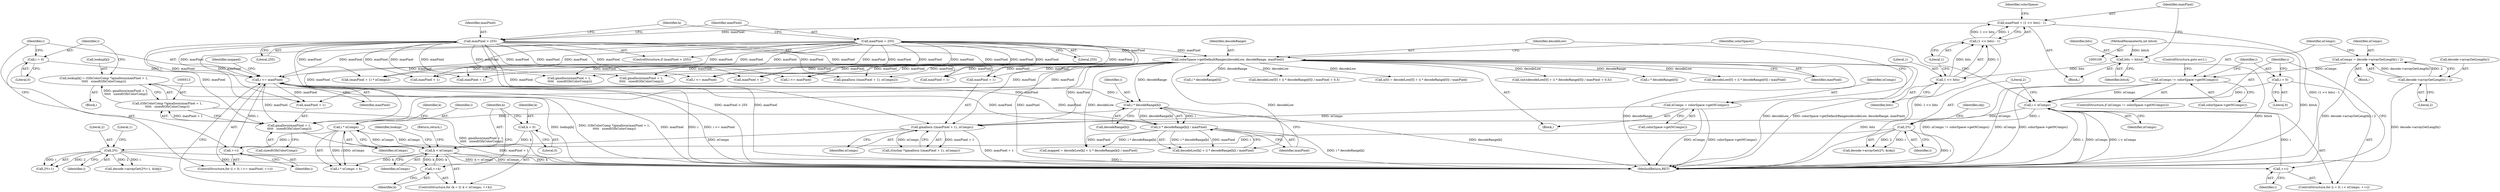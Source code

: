 digraph "0_poppler_7b2d314a61fd0e12f47c62996cb49ec0d1ba747a_4@array" {
"1000508" [label="(Call,lookup[k] = (GfxColorComp *)gmallocn(maxPixel + 1,\n\t\t\t\t\t   sizeof(GfxColorComp)))"];
"1000512" [label="(Call,(GfxColorComp *)gmallocn(maxPixel + 1,\n\t\t\t\t\t   sizeof(GfxColorComp)))"];
"1000514" [label="(Call,gmallocn(maxPixel + 1,\n\t\t\t\t\t   sizeof(GfxColorComp)))"];
"1000524" [label="(Call,i <= maxPixel)"];
"1000521" [label="(Call,i = 0)"];
"1000527" [label="(Call,++i)"];
"1000579" [label="(Call,i * nComps)"];
"1000537" [label="(Call,i * decodeRange[k])"];
"1000163" [label="(Call,colorSpace->getDefaultRanges(decodeLow, decodeRange, maxPixel))"];
"1000139" [label="(Call,maxPixel = 255)"];
"1000136" [label="(Call,maxPixel > 255)"];
"1000125" [label="(Call,maxPixel = (1 << bits) - 1)"];
"1000127" [label="(Call,(1 << bits) - 1)"];
"1000128" [label="(Call,1 << bits)"];
"1000122" [label="(Call,bits = bitsA)"];
"1000101" [label="(MethodParameterIn,int bitsA)"];
"1000502" [label="(Call,k < nComps)"];
"1000505" [label="(Call,++k)"];
"1000499" [label="(Call,k = 0)"];
"1000493" [label="(Call,gmallocn ((maxPixel + 1), nComps))"];
"1000186" [label="(Call,i < nComps)"];
"1000189" [label="(Call,++i)"];
"1000211" [label="(Call,2*i)"];
"1000193" [label="(Call,2*i)"];
"1000183" [label="(Call,i = 0)"];
"1000177" [label="(Call,nComps != colorSpace->getNComps())"];
"1000171" [label="(Call,nComps = decode->arrayGetLength() / 2)"];
"1000173" [label="(Call,decode->arrayGetLength() / 2)"];
"1000160" [label="(Call,nComps = colorSpace->getNComps())"];
"1000536" [label="(Call,(i * decodeRange[k]) / maxPixel)"];
"1000494" [label="(Call,maxPixel + 1)"];
"1000189" [label="(Call,++i)"];
"1000453" [label="(Call,i * decodeRange[0])"];
"1000515" [label="(Call,maxPixel + 1)"];
"1000509" [label="(Call,lookup[k])"];
"1000197" [label="(Identifier,obj)"];
"1000127" [label="(Call,(1 << bits) - 1)"];
"1000526" [label="(Identifier,maxPixel)"];
"1000506" [label="(Identifier,k)"];
"1000293" [label="(Call,gmallocn(maxPixel + 1,\n \t\t\t\t\t   sizeof(GfxColorComp)))"];
"1000514" [label="(Call,gmallocn(maxPixel + 1,\n\t\t\t\t\t   sizeof(GfxColorComp)))"];
"1000500" [label="(Identifier,k)"];
"1000528" [label="(Identifier,i)"];
"1000582" [label="(Identifier,k)"];
"1000137" [label="(Identifier,maxPixel)"];
"1000176" [label="(ControlStructure,if (nComps != colorSpace->getNComps()))"];
"1000187" [label="(Identifier,i)"];
"1000131" [label="(Literal,1)"];
"1000128" [label="(Call,1 << bits)"];
"1000505" [label="(Call,++k)"];
"1000175" [label="(Literal,2)"];
"1000161" [label="(Identifier,nComps)"];
"1000532" [label="(Call,decodeLow[k] + (i * decodeRange[k]) / maxPixel)"];
"1000313" [label="(Call,decodeLow[0] + (i * decodeRange[0]) / maxPixel + 0.5)"];
"1000594" [label="(MethodReturn,RET)"];
"1000444" [label="(Call,x[0] = decodeLow[0] + (i * decodeRange[0]) / maxPixel)"];
"1000491" [label="(Call,(Guchar *)gmallocn ((maxPixel + 1), nComps))"];
"1000139" [label="(Call,maxPixel = 255)"];
"1000122" [label="(Call,bits = bitsA)"];
"1000162" [label="(Call,colorSpace->getNComps())"];
"1000104" [label="(Block,)"];
"1000188" [label="(Identifier,nComps)"];
"1000542" [label="(Identifier,maxPixel)"];
"1000502" [label="(Call,k < nComps)"];
"1000530" [label="(Call,mapped = decodeLow[k] + (i * decodeRange[k]) / maxPixel)"];
"1000125" [label="(Call,maxPixel = (1 << bits) - 1)"];
"1000504" [label="(Identifier,nComps)"];
"1000101" [label="(MethodParameterIn,int bitsA)"];
"1000182" [label="(ControlStructure,for (i = 0; i < nComps; ++i))"];
"1000179" [label="(Call,colorSpace->getNComps())"];
"1000136" [label="(Call,maxPixel > 255)"];
"1000498" [label="(ControlStructure,for (k = 0; k < nComps; ++k))"];
"1000144" [label="(Identifier,k)"];
"1000212" [label="(Literal,2)"];
"1000174" [label="(Call,decode->arrayGetLength())"];
"1000236" [label="(Identifier,colorSpace2)"];
"1000311" [label="(Call,(int)(decodeLow[0] + (i * decodeRange[0]) / maxPixel + 0.5))"];
"1000178" [label="(Identifier,nComps)"];
"1000319" [label="(Call,i * decodeRange[0])"];
"1000173" [label="(Call,decode->arrayGetLength() / 2)"];
"1000428" [label="(Call,gmallocn(maxPixel + 1,\n\t\t\t\t\t   sizeof(GfxColorComp)))"];
"1000531" [label="(Identifier,mapped)"];
"1000536" [label="(Call,(i * decodeRange[k]) / maxPixel)"];
"1000581" [label="(Identifier,nComps)"];
"1000159" [label="(Block,)"];
"1000493" [label="(Call,gmallocn ((maxPixel + 1), nComps))"];
"1000165" [label="(Identifier,decodeRange)"];
"1000172" [label="(Identifier,nComps)"];
"1000499" [label="(Call,k = 0)"];
"1000209" [label="(Call,decode->arrayGet(2*i+1, &obj))"];
"1000164" [label="(Identifier,decodeLow)"];
"1000160" [label="(Call,nComps = colorSpace->getNComps())"];
"1000521" [label="(Call,i = 0)"];
"1000126" [label="(Identifier,maxPixel)"];
"1000448" [label="(Call,decodeLow[0] + (i * decodeRange[0]) / maxPixel)"];
"1000438" [label="(Call,i <= maxPixel)"];
"1000140" [label="(Identifier,maxPixel)"];
"1000497" [label="(Identifier,nComps)"];
"1000130" [label="(Identifier,bits)"];
"1000184" [label="(Identifier,i)"];
"1000580" [label="(Identifier,i)"];
"1000507" [label="(Block,)"];
"1000537" [label="(Call,i * decodeRange[k])"];
"1000579" [label="(Call,i * nComps)"];
"1000166" [label="(Identifier,maxPixel)"];
"1000578" [label="(Call,i * nComps + k)"];
"1000133" [label="(Identifier,colorSpace)"];
"1000141" [label="(Literal,255)"];
"1000193" [label="(Call,2*i)"];
"1000520" [label="(ControlStructure,for (i = 0; i <= maxPixel; ++i))"];
"1000407" [label="(Call,gmallocn ((maxPixel + 1), nComps2))"];
"1000129" [label="(Literal,1)"];
"1000190" [label="(Identifier,i)"];
"1000408" [label="(Call,maxPixel + 1)"];
"1000186" [label="(Call,i < nComps)"];
"1000211" [label="(Call,2*i)"];
"1000272" [label="(Call,(maxPixel + 1) * nComps2)"];
"1000510" [label="(Identifier,lookup)"];
"1000294" [label="(Call,maxPixel + 1)"];
"1000192" [label="(Call,decode->arrayGet(2*i, &obj))"];
"1000183" [label="(Call,i = 0)"];
"1000195" [label="(Identifier,i)"];
"1000210" [label="(Call,2*i+1)"];
"1000501" [label="(Literal,0)"];
"1000214" [label="(Literal,1)"];
"1000185" [label="(Literal,0)"];
"1000177" [label="(Call,nComps != colorSpace->getNComps())"];
"1000584" [label="(Return,return;)"];
"1000171" [label="(Call,nComps = decode->arrayGetLength() / 2)"];
"1000429" [label="(Call,maxPixel + 1)"];
"1000503" [label="(Identifier,k)"];
"1000539" [label="(Call,decodeRange[k])"];
"1000138" [label="(Literal,255)"];
"1000170" [label="(Block,)"];
"1000163" [label="(Call,colorSpace->getDefaultRanges(decodeLow, decodeRange, maxPixel))"];
"1000303" [label="(Call,i <= maxPixel)"];
"1000525" [label="(Identifier,i)"];
"1000194" [label="(Literal,2)"];
"1000124" [label="(Identifier,bitsA)"];
"1000213" [label="(Identifier,i)"];
"1000512" [label="(Call,(GfxColorComp *)gmallocn(maxPixel + 1,\n\t\t\t\t\t   sizeof(GfxColorComp)))"];
"1000527" [label="(Call,++i)"];
"1000135" [label="(ControlStructure,if (maxPixel > 255))"];
"1000123" [label="(Identifier,bits)"];
"1000522" [label="(Identifier,i)"];
"1000524" [label="(Call,i <= maxPixel)"];
"1000273" [label="(Call,maxPixel + 1)"];
"1000538" [label="(Identifier,i)"];
"1000181" [label="(ControlStructure,goto err1;)"];
"1000518" [label="(Call,sizeof(GfxColorComp))"];
"1000508" [label="(Call,lookup[k] = (GfxColorComp *)gmallocn(maxPixel + 1,\n\t\t\t\t\t   sizeof(GfxColorComp)))"];
"1000523" [label="(Literal,0)"];
"1000508" -> "1000507"  [label="AST: "];
"1000508" -> "1000512"  [label="CFG: "];
"1000509" -> "1000508"  [label="AST: "];
"1000512" -> "1000508"  [label="AST: "];
"1000522" -> "1000508"  [label="CFG: "];
"1000508" -> "1000594"  [label="DDG: lookup[k]"];
"1000508" -> "1000594"  [label="DDG: (GfxColorComp *)gmallocn(maxPixel + 1,\n\t\t\t\t\t   sizeof(GfxColorComp))"];
"1000512" -> "1000508"  [label="DDG: gmallocn(maxPixel + 1,\n\t\t\t\t\t   sizeof(GfxColorComp))"];
"1000512" -> "1000514"  [label="CFG: "];
"1000513" -> "1000512"  [label="AST: "];
"1000514" -> "1000512"  [label="AST: "];
"1000512" -> "1000594"  [label="DDG: gmallocn(maxPixel + 1,\n\t\t\t\t\t   sizeof(GfxColorComp))"];
"1000514" -> "1000512"  [label="DDG: maxPixel + 1"];
"1000514" -> "1000518"  [label="CFG: "];
"1000515" -> "1000514"  [label="AST: "];
"1000518" -> "1000514"  [label="AST: "];
"1000514" -> "1000594"  [label="DDG: maxPixel + 1"];
"1000524" -> "1000514"  [label="DDG: maxPixel"];
"1000136" -> "1000514"  [label="DDG: maxPixel"];
"1000163" -> "1000514"  [label="DDG: maxPixel"];
"1000139" -> "1000514"  [label="DDG: maxPixel"];
"1000524" -> "1000520"  [label="AST: "];
"1000524" -> "1000526"  [label="CFG: "];
"1000525" -> "1000524"  [label="AST: "];
"1000526" -> "1000524"  [label="AST: "];
"1000531" -> "1000524"  [label="CFG: "];
"1000506" -> "1000524"  [label="CFG: "];
"1000524" -> "1000594"  [label="DDG: i"];
"1000524" -> "1000594"  [label="DDG: i <= maxPixel"];
"1000524" -> "1000594"  [label="DDG: maxPixel"];
"1000524" -> "1000515"  [label="DDG: maxPixel"];
"1000521" -> "1000524"  [label="DDG: i"];
"1000527" -> "1000524"  [label="DDG: i"];
"1000536" -> "1000524"  [label="DDG: maxPixel"];
"1000136" -> "1000524"  [label="DDG: maxPixel"];
"1000163" -> "1000524"  [label="DDG: maxPixel"];
"1000139" -> "1000524"  [label="DDG: maxPixel"];
"1000524" -> "1000537"  [label="DDG: i"];
"1000524" -> "1000536"  [label="DDG: maxPixel"];
"1000521" -> "1000520"  [label="AST: "];
"1000521" -> "1000523"  [label="CFG: "];
"1000522" -> "1000521"  [label="AST: "];
"1000523" -> "1000521"  [label="AST: "];
"1000525" -> "1000521"  [label="CFG: "];
"1000527" -> "1000520"  [label="AST: "];
"1000527" -> "1000528"  [label="CFG: "];
"1000528" -> "1000527"  [label="AST: "];
"1000525" -> "1000527"  [label="CFG: "];
"1000579" -> "1000527"  [label="DDG: i"];
"1000579" -> "1000578"  [label="AST: "];
"1000579" -> "1000581"  [label="CFG: "];
"1000580" -> "1000579"  [label="AST: "];
"1000581" -> "1000579"  [label="AST: "];
"1000582" -> "1000579"  [label="CFG: "];
"1000579" -> "1000502"  [label="DDG: nComps"];
"1000579" -> "1000578"  [label="DDG: i"];
"1000579" -> "1000578"  [label="DDG: nComps"];
"1000537" -> "1000579"  [label="DDG: i"];
"1000502" -> "1000579"  [label="DDG: nComps"];
"1000537" -> "1000536"  [label="AST: "];
"1000537" -> "1000539"  [label="CFG: "];
"1000538" -> "1000537"  [label="AST: "];
"1000539" -> "1000537"  [label="AST: "];
"1000542" -> "1000537"  [label="CFG: "];
"1000537" -> "1000594"  [label="DDG: decodeRange[k]"];
"1000537" -> "1000536"  [label="DDG: i"];
"1000537" -> "1000536"  [label="DDG: decodeRange[k]"];
"1000163" -> "1000537"  [label="DDG: decodeRange"];
"1000163" -> "1000159"  [label="AST: "];
"1000163" -> "1000166"  [label="CFG: "];
"1000164" -> "1000163"  [label="AST: "];
"1000165" -> "1000163"  [label="AST: "];
"1000166" -> "1000163"  [label="AST: "];
"1000236" -> "1000163"  [label="CFG: "];
"1000163" -> "1000594"  [label="DDG: decodeLow"];
"1000163" -> "1000594"  [label="DDG: colorSpace->getDefaultRanges(decodeLow, decodeRange, maxPixel)"];
"1000163" -> "1000594"  [label="DDG: decodeRange"];
"1000139" -> "1000163"  [label="DDG: maxPixel"];
"1000136" -> "1000163"  [label="DDG: maxPixel"];
"1000163" -> "1000272"  [label="DDG: maxPixel"];
"1000163" -> "1000273"  [label="DDG: maxPixel"];
"1000163" -> "1000293"  [label="DDG: maxPixel"];
"1000163" -> "1000294"  [label="DDG: maxPixel"];
"1000163" -> "1000303"  [label="DDG: maxPixel"];
"1000163" -> "1000311"  [label="DDG: decodeLow"];
"1000163" -> "1000313"  [label="DDG: decodeLow"];
"1000163" -> "1000319"  [label="DDG: decodeRange"];
"1000163" -> "1000407"  [label="DDG: maxPixel"];
"1000163" -> "1000408"  [label="DDG: maxPixel"];
"1000163" -> "1000428"  [label="DDG: maxPixel"];
"1000163" -> "1000429"  [label="DDG: maxPixel"];
"1000163" -> "1000438"  [label="DDG: maxPixel"];
"1000163" -> "1000444"  [label="DDG: decodeLow"];
"1000163" -> "1000448"  [label="DDG: decodeLow"];
"1000163" -> "1000453"  [label="DDG: decodeRange"];
"1000163" -> "1000493"  [label="DDG: maxPixel"];
"1000163" -> "1000494"  [label="DDG: maxPixel"];
"1000163" -> "1000515"  [label="DDG: maxPixel"];
"1000163" -> "1000530"  [label="DDG: decodeLow"];
"1000163" -> "1000532"  [label="DDG: decodeLow"];
"1000139" -> "1000135"  [label="AST: "];
"1000139" -> "1000141"  [label="CFG: "];
"1000140" -> "1000139"  [label="AST: "];
"1000141" -> "1000139"  [label="AST: "];
"1000144" -> "1000139"  [label="CFG: "];
"1000139" -> "1000594"  [label="DDG: maxPixel"];
"1000139" -> "1000272"  [label="DDG: maxPixel"];
"1000139" -> "1000273"  [label="DDG: maxPixel"];
"1000139" -> "1000293"  [label="DDG: maxPixel"];
"1000139" -> "1000294"  [label="DDG: maxPixel"];
"1000139" -> "1000303"  [label="DDG: maxPixel"];
"1000139" -> "1000407"  [label="DDG: maxPixel"];
"1000139" -> "1000408"  [label="DDG: maxPixel"];
"1000139" -> "1000428"  [label="DDG: maxPixel"];
"1000139" -> "1000429"  [label="DDG: maxPixel"];
"1000139" -> "1000438"  [label="DDG: maxPixel"];
"1000139" -> "1000493"  [label="DDG: maxPixel"];
"1000139" -> "1000494"  [label="DDG: maxPixel"];
"1000139" -> "1000515"  [label="DDG: maxPixel"];
"1000136" -> "1000135"  [label="AST: "];
"1000136" -> "1000138"  [label="CFG: "];
"1000137" -> "1000136"  [label="AST: "];
"1000138" -> "1000136"  [label="AST: "];
"1000140" -> "1000136"  [label="CFG: "];
"1000144" -> "1000136"  [label="CFG: "];
"1000136" -> "1000594"  [label="DDG: maxPixel > 255"];
"1000136" -> "1000594"  [label="DDG: maxPixel"];
"1000125" -> "1000136"  [label="DDG: maxPixel"];
"1000136" -> "1000272"  [label="DDG: maxPixel"];
"1000136" -> "1000273"  [label="DDG: maxPixel"];
"1000136" -> "1000293"  [label="DDG: maxPixel"];
"1000136" -> "1000294"  [label="DDG: maxPixel"];
"1000136" -> "1000303"  [label="DDG: maxPixel"];
"1000136" -> "1000407"  [label="DDG: maxPixel"];
"1000136" -> "1000408"  [label="DDG: maxPixel"];
"1000136" -> "1000428"  [label="DDG: maxPixel"];
"1000136" -> "1000429"  [label="DDG: maxPixel"];
"1000136" -> "1000438"  [label="DDG: maxPixel"];
"1000136" -> "1000493"  [label="DDG: maxPixel"];
"1000136" -> "1000494"  [label="DDG: maxPixel"];
"1000136" -> "1000515"  [label="DDG: maxPixel"];
"1000125" -> "1000104"  [label="AST: "];
"1000125" -> "1000127"  [label="CFG: "];
"1000126" -> "1000125"  [label="AST: "];
"1000127" -> "1000125"  [label="AST: "];
"1000133" -> "1000125"  [label="CFG: "];
"1000125" -> "1000594"  [label="DDG: (1 << bits) - 1"];
"1000127" -> "1000125"  [label="DDG: 1 << bits"];
"1000127" -> "1000125"  [label="DDG: 1"];
"1000127" -> "1000131"  [label="CFG: "];
"1000128" -> "1000127"  [label="AST: "];
"1000131" -> "1000127"  [label="AST: "];
"1000127" -> "1000594"  [label="DDG: 1 << bits"];
"1000128" -> "1000127"  [label="DDG: 1"];
"1000128" -> "1000127"  [label="DDG: bits"];
"1000128" -> "1000130"  [label="CFG: "];
"1000129" -> "1000128"  [label="AST: "];
"1000130" -> "1000128"  [label="AST: "];
"1000131" -> "1000128"  [label="CFG: "];
"1000128" -> "1000594"  [label="DDG: bits"];
"1000122" -> "1000128"  [label="DDG: bits"];
"1000122" -> "1000104"  [label="AST: "];
"1000122" -> "1000124"  [label="CFG: "];
"1000123" -> "1000122"  [label="AST: "];
"1000124" -> "1000122"  [label="AST: "];
"1000126" -> "1000122"  [label="CFG: "];
"1000122" -> "1000594"  [label="DDG: bitsA"];
"1000101" -> "1000122"  [label="DDG: bitsA"];
"1000101" -> "1000100"  [label="AST: "];
"1000101" -> "1000594"  [label="DDG: bitsA"];
"1000502" -> "1000498"  [label="AST: "];
"1000502" -> "1000504"  [label="CFG: "];
"1000503" -> "1000502"  [label="AST: "];
"1000504" -> "1000502"  [label="AST: "];
"1000510" -> "1000502"  [label="CFG: "];
"1000584" -> "1000502"  [label="CFG: "];
"1000502" -> "1000594"  [label="DDG: k"];
"1000502" -> "1000594"  [label="DDG: k < nComps"];
"1000502" -> "1000594"  [label="DDG: nComps"];
"1000505" -> "1000502"  [label="DDG: k"];
"1000499" -> "1000502"  [label="DDG: k"];
"1000493" -> "1000502"  [label="DDG: nComps"];
"1000502" -> "1000505"  [label="DDG: k"];
"1000502" -> "1000578"  [label="DDG: k"];
"1000505" -> "1000498"  [label="AST: "];
"1000505" -> "1000506"  [label="CFG: "];
"1000506" -> "1000505"  [label="AST: "];
"1000503" -> "1000505"  [label="CFG: "];
"1000499" -> "1000498"  [label="AST: "];
"1000499" -> "1000501"  [label="CFG: "];
"1000500" -> "1000499"  [label="AST: "];
"1000501" -> "1000499"  [label="AST: "];
"1000503" -> "1000499"  [label="CFG: "];
"1000493" -> "1000491"  [label="AST: "];
"1000493" -> "1000497"  [label="CFG: "];
"1000494" -> "1000493"  [label="AST: "];
"1000497" -> "1000493"  [label="AST: "];
"1000491" -> "1000493"  [label="CFG: "];
"1000493" -> "1000594"  [label="DDG: maxPixel + 1"];
"1000493" -> "1000491"  [label="DDG: maxPixel + 1"];
"1000493" -> "1000491"  [label="DDG: nComps"];
"1000186" -> "1000493"  [label="DDG: nComps"];
"1000160" -> "1000493"  [label="DDG: nComps"];
"1000186" -> "1000182"  [label="AST: "];
"1000186" -> "1000188"  [label="CFG: "];
"1000187" -> "1000186"  [label="AST: "];
"1000188" -> "1000186"  [label="AST: "];
"1000194" -> "1000186"  [label="CFG: "];
"1000236" -> "1000186"  [label="CFG: "];
"1000186" -> "1000594"  [label="DDG: nComps"];
"1000186" -> "1000594"  [label="DDG: i < nComps"];
"1000186" -> "1000594"  [label="DDG: i"];
"1000189" -> "1000186"  [label="DDG: i"];
"1000183" -> "1000186"  [label="DDG: i"];
"1000177" -> "1000186"  [label="DDG: nComps"];
"1000186" -> "1000193"  [label="DDG: i"];
"1000189" -> "1000182"  [label="AST: "];
"1000189" -> "1000190"  [label="CFG: "];
"1000190" -> "1000189"  [label="AST: "];
"1000187" -> "1000189"  [label="CFG: "];
"1000211" -> "1000189"  [label="DDG: i"];
"1000211" -> "1000210"  [label="AST: "];
"1000211" -> "1000213"  [label="CFG: "];
"1000212" -> "1000211"  [label="AST: "];
"1000213" -> "1000211"  [label="AST: "];
"1000214" -> "1000211"  [label="CFG: "];
"1000211" -> "1000594"  [label="DDG: i"];
"1000211" -> "1000209"  [label="DDG: 2"];
"1000211" -> "1000209"  [label="DDG: i"];
"1000211" -> "1000210"  [label="DDG: 2"];
"1000211" -> "1000210"  [label="DDG: i"];
"1000193" -> "1000211"  [label="DDG: i"];
"1000193" -> "1000192"  [label="AST: "];
"1000193" -> "1000195"  [label="CFG: "];
"1000194" -> "1000193"  [label="AST: "];
"1000195" -> "1000193"  [label="AST: "];
"1000197" -> "1000193"  [label="CFG: "];
"1000193" -> "1000594"  [label="DDG: i"];
"1000193" -> "1000192"  [label="DDG: 2"];
"1000193" -> "1000192"  [label="DDG: i"];
"1000183" -> "1000182"  [label="AST: "];
"1000183" -> "1000185"  [label="CFG: "];
"1000184" -> "1000183"  [label="AST: "];
"1000185" -> "1000183"  [label="AST: "];
"1000187" -> "1000183"  [label="CFG: "];
"1000177" -> "1000176"  [label="AST: "];
"1000177" -> "1000179"  [label="CFG: "];
"1000178" -> "1000177"  [label="AST: "];
"1000179" -> "1000177"  [label="AST: "];
"1000181" -> "1000177"  [label="CFG: "];
"1000184" -> "1000177"  [label="CFG: "];
"1000177" -> "1000594"  [label="DDG: nComps"];
"1000177" -> "1000594"  [label="DDG: colorSpace->getNComps()"];
"1000177" -> "1000594"  [label="DDG: nComps != colorSpace->getNComps()"];
"1000171" -> "1000177"  [label="DDG: nComps"];
"1000171" -> "1000170"  [label="AST: "];
"1000171" -> "1000173"  [label="CFG: "];
"1000172" -> "1000171"  [label="AST: "];
"1000173" -> "1000171"  [label="AST: "];
"1000178" -> "1000171"  [label="CFG: "];
"1000171" -> "1000594"  [label="DDG: decode->arrayGetLength() / 2"];
"1000173" -> "1000171"  [label="DDG: decode->arrayGetLength()"];
"1000173" -> "1000171"  [label="DDG: 2"];
"1000173" -> "1000175"  [label="CFG: "];
"1000174" -> "1000173"  [label="AST: "];
"1000175" -> "1000173"  [label="AST: "];
"1000173" -> "1000594"  [label="DDG: decode->arrayGetLength()"];
"1000160" -> "1000159"  [label="AST: "];
"1000160" -> "1000162"  [label="CFG: "];
"1000161" -> "1000160"  [label="AST: "];
"1000162" -> "1000160"  [label="AST: "];
"1000164" -> "1000160"  [label="CFG: "];
"1000160" -> "1000594"  [label="DDG: colorSpace->getNComps()"];
"1000160" -> "1000594"  [label="DDG: nComps"];
"1000536" -> "1000532"  [label="AST: "];
"1000536" -> "1000542"  [label="CFG: "];
"1000542" -> "1000536"  [label="AST: "];
"1000532" -> "1000536"  [label="CFG: "];
"1000536" -> "1000594"  [label="DDG: i * decodeRange[k]"];
"1000536" -> "1000530"  [label="DDG: i * decodeRange[k]"];
"1000536" -> "1000530"  [label="DDG: maxPixel"];
"1000536" -> "1000532"  [label="DDG: i * decodeRange[k]"];
"1000536" -> "1000532"  [label="DDG: maxPixel"];
}
